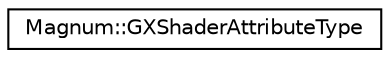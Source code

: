 digraph "圖形化之類別階層"
{
  edge [fontname="Helvetica",fontsize="10",labelfontname="Helvetica",labelfontsize="10"];
  node [fontname="Helvetica",fontsize="10",shape=record];
  rankdir="LR";
  Node1 [label="Magnum::GXShaderAttributeType",height=0.2,width=0.4,color="black", fillcolor="white", style="filled",URL="$class_magnum_1_1_g_x_shader_attribute_type.html"];
}
